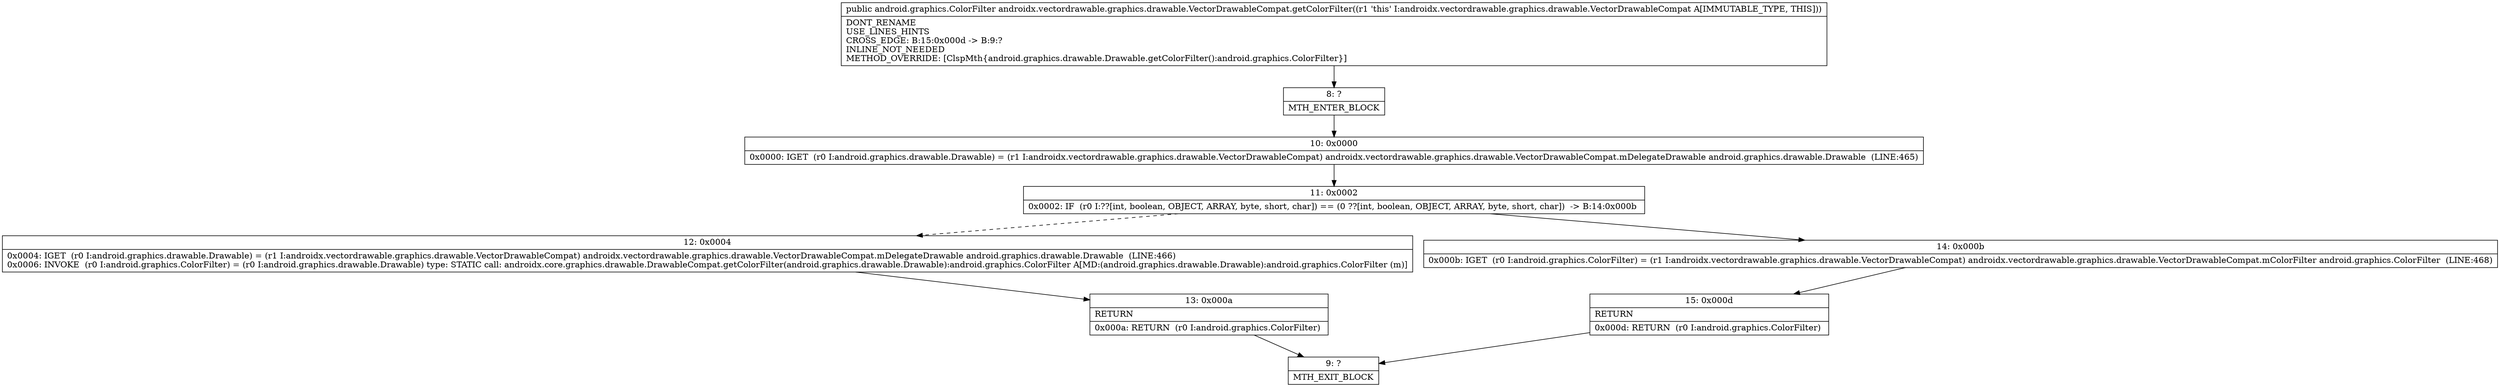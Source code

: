 digraph "CFG forandroidx.vectordrawable.graphics.drawable.VectorDrawableCompat.getColorFilter()Landroid\/graphics\/ColorFilter;" {
Node_8 [shape=record,label="{8\:\ ?|MTH_ENTER_BLOCK\l}"];
Node_10 [shape=record,label="{10\:\ 0x0000|0x0000: IGET  (r0 I:android.graphics.drawable.Drawable) = (r1 I:androidx.vectordrawable.graphics.drawable.VectorDrawableCompat) androidx.vectordrawable.graphics.drawable.VectorDrawableCompat.mDelegateDrawable android.graphics.drawable.Drawable  (LINE:465)\l}"];
Node_11 [shape=record,label="{11\:\ 0x0002|0x0002: IF  (r0 I:??[int, boolean, OBJECT, ARRAY, byte, short, char]) == (0 ??[int, boolean, OBJECT, ARRAY, byte, short, char])  \-\> B:14:0x000b \l}"];
Node_12 [shape=record,label="{12\:\ 0x0004|0x0004: IGET  (r0 I:android.graphics.drawable.Drawable) = (r1 I:androidx.vectordrawable.graphics.drawable.VectorDrawableCompat) androidx.vectordrawable.graphics.drawable.VectorDrawableCompat.mDelegateDrawable android.graphics.drawable.Drawable  (LINE:466)\l0x0006: INVOKE  (r0 I:android.graphics.ColorFilter) = (r0 I:android.graphics.drawable.Drawable) type: STATIC call: androidx.core.graphics.drawable.DrawableCompat.getColorFilter(android.graphics.drawable.Drawable):android.graphics.ColorFilter A[MD:(android.graphics.drawable.Drawable):android.graphics.ColorFilter (m)]\l}"];
Node_13 [shape=record,label="{13\:\ 0x000a|RETURN\l|0x000a: RETURN  (r0 I:android.graphics.ColorFilter) \l}"];
Node_9 [shape=record,label="{9\:\ ?|MTH_EXIT_BLOCK\l}"];
Node_14 [shape=record,label="{14\:\ 0x000b|0x000b: IGET  (r0 I:android.graphics.ColorFilter) = (r1 I:androidx.vectordrawable.graphics.drawable.VectorDrawableCompat) androidx.vectordrawable.graphics.drawable.VectorDrawableCompat.mColorFilter android.graphics.ColorFilter  (LINE:468)\l}"];
Node_15 [shape=record,label="{15\:\ 0x000d|RETURN\l|0x000d: RETURN  (r0 I:android.graphics.ColorFilter) \l}"];
MethodNode[shape=record,label="{public android.graphics.ColorFilter androidx.vectordrawable.graphics.drawable.VectorDrawableCompat.getColorFilter((r1 'this' I:androidx.vectordrawable.graphics.drawable.VectorDrawableCompat A[IMMUTABLE_TYPE, THIS]))  | DONT_RENAME\lUSE_LINES_HINTS\lCROSS_EDGE: B:15:0x000d \-\> B:9:?\lINLINE_NOT_NEEDED\lMETHOD_OVERRIDE: [ClspMth\{android.graphics.drawable.Drawable.getColorFilter():android.graphics.ColorFilter\}]\l}"];
MethodNode -> Node_8;Node_8 -> Node_10;
Node_10 -> Node_11;
Node_11 -> Node_12[style=dashed];
Node_11 -> Node_14;
Node_12 -> Node_13;
Node_13 -> Node_9;
Node_14 -> Node_15;
Node_15 -> Node_9;
}

